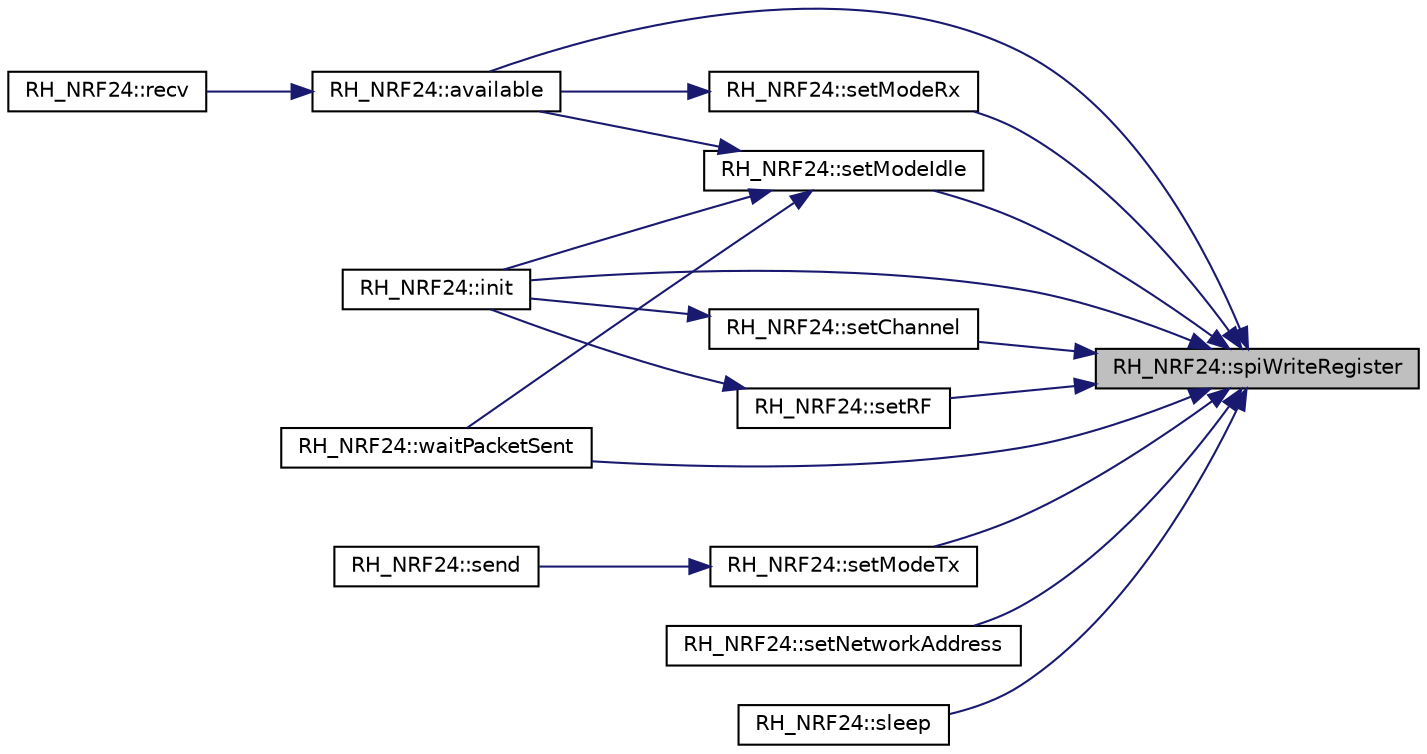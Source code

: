 digraph "RH_NRF24::spiWriteRegister"
{
 // LATEX_PDF_SIZE
  edge [fontname="Helvetica",fontsize="10",labelfontname="Helvetica",labelfontsize="10"];
  node [fontname="Helvetica",fontsize="10",shape=record];
  rankdir="RL";
  Node1 [label="RH_NRF24::spiWriteRegister",height=0.2,width=0.4,color="black", fillcolor="grey75", style="filled", fontcolor="black",tooltip=" "];
  Node1 -> Node2 [dir="back",color="midnightblue",fontsize="10",style="solid",fontname="Helvetica"];
  Node2 [label="RH_NRF24::available",height=0.2,width=0.4,color="black", fillcolor="white", style="filled",URL="$class_r_h___n_r_f24.html#abe13cbb557450abdd90ee12256deeb6e",tooltip=" "];
  Node2 -> Node3 [dir="back",color="midnightblue",fontsize="10",style="solid",fontname="Helvetica"];
  Node3 [label="RH_NRF24::recv",height=0.2,width=0.4,color="black", fillcolor="white", style="filled",URL="$class_r_h___n_r_f24.html#a4691264dc9777295211a8a15157e6743",tooltip=" "];
  Node1 -> Node4 [dir="back",color="midnightblue",fontsize="10",style="solid",fontname="Helvetica"];
  Node4 [label="RH_NRF24::init",height=0.2,width=0.4,color="black", fillcolor="white", style="filled",URL="$class_r_h___n_r_f24.html#afdb9eb79fec2d1f8444e5830c7267445",tooltip=" "];
  Node1 -> Node5 [dir="back",color="midnightblue",fontsize="10",style="solid",fontname="Helvetica"];
  Node5 [label="RH_NRF24::setChannel",height=0.2,width=0.4,color="black", fillcolor="white", style="filled",URL="$class_r_h___n_r_f24.html#a859ec581f0789e54593d4e32e3a165b1",tooltip=" "];
  Node5 -> Node4 [dir="back",color="midnightblue",fontsize="10",style="solid",fontname="Helvetica"];
  Node1 -> Node6 [dir="back",color="midnightblue",fontsize="10",style="solid",fontname="Helvetica"];
  Node6 [label="RH_NRF24::setModeIdle",height=0.2,width=0.4,color="black", fillcolor="white", style="filled",URL="$class_r_h___n_r_f24.html#a9c2dfc4e851df179043c2dd9d3102262",tooltip=" "];
  Node6 -> Node2 [dir="back",color="midnightblue",fontsize="10",style="solid",fontname="Helvetica"];
  Node6 -> Node4 [dir="back",color="midnightblue",fontsize="10",style="solid",fontname="Helvetica"];
  Node6 -> Node7 [dir="back",color="midnightblue",fontsize="10",style="solid",fontname="Helvetica"];
  Node7 [label="RH_NRF24::waitPacketSent",height=0.2,width=0.4,color="black", fillcolor="white", style="filled",URL="$class_r_h___n_r_f24.html#a62904aa954e2bbf0a5c37bddb768b5a5",tooltip=" "];
  Node1 -> Node8 [dir="back",color="midnightblue",fontsize="10",style="solid",fontname="Helvetica"];
  Node8 [label="RH_NRF24::setModeRx",height=0.2,width=0.4,color="black", fillcolor="white", style="filled",URL="$class_r_h___n_r_f24.html#af5e50abb06461b24fce0b7afe8f90314",tooltip=" "];
  Node8 -> Node2 [dir="back",color="midnightblue",fontsize="10",style="solid",fontname="Helvetica"];
  Node1 -> Node9 [dir="back",color="midnightblue",fontsize="10",style="solid",fontname="Helvetica"];
  Node9 [label="RH_NRF24::setModeTx",height=0.2,width=0.4,color="black", fillcolor="white", style="filled",URL="$class_r_h___n_r_f24.html#a8444dc8484bd0c1f8681c1282b2cc812",tooltip=" "];
  Node9 -> Node10 [dir="back",color="midnightblue",fontsize="10",style="solid",fontname="Helvetica"];
  Node10 [label="RH_NRF24::send",height=0.2,width=0.4,color="black", fillcolor="white", style="filled",URL="$class_r_h___n_r_f24.html#a952958a20ffd1fe8d2f82cfb56942c25",tooltip=" "];
  Node1 -> Node11 [dir="back",color="midnightblue",fontsize="10",style="solid",fontname="Helvetica"];
  Node11 [label="RH_NRF24::setNetworkAddress",height=0.2,width=0.4,color="black", fillcolor="white", style="filled",URL="$class_r_h___n_r_f24.html#aa52be60b02d9db359c96e310abefc642",tooltip=" "];
  Node1 -> Node12 [dir="back",color="midnightblue",fontsize="10",style="solid",fontname="Helvetica"];
  Node12 [label="RH_NRF24::setRF",height=0.2,width=0.4,color="black", fillcolor="white", style="filled",URL="$class_r_h___n_r_f24.html#a1f7a7f85cabd69f8dc5eece628eef507",tooltip=" "];
  Node12 -> Node4 [dir="back",color="midnightblue",fontsize="10",style="solid",fontname="Helvetica"];
  Node1 -> Node13 [dir="back",color="midnightblue",fontsize="10",style="solid",fontname="Helvetica"];
  Node13 [label="RH_NRF24::sleep",height=0.2,width=0.4,color="black", fillcolor="white", style="filled",URL="$class_r_h___n_r_f24.html#ad41589a9b692fde48f61aa0b3a4c16b5",tooltip=" "];
  Node1 -> Node7 [dir="back",color="midnightblue",fontsize="10",style="solid",fontname="Helvetica"];
}
